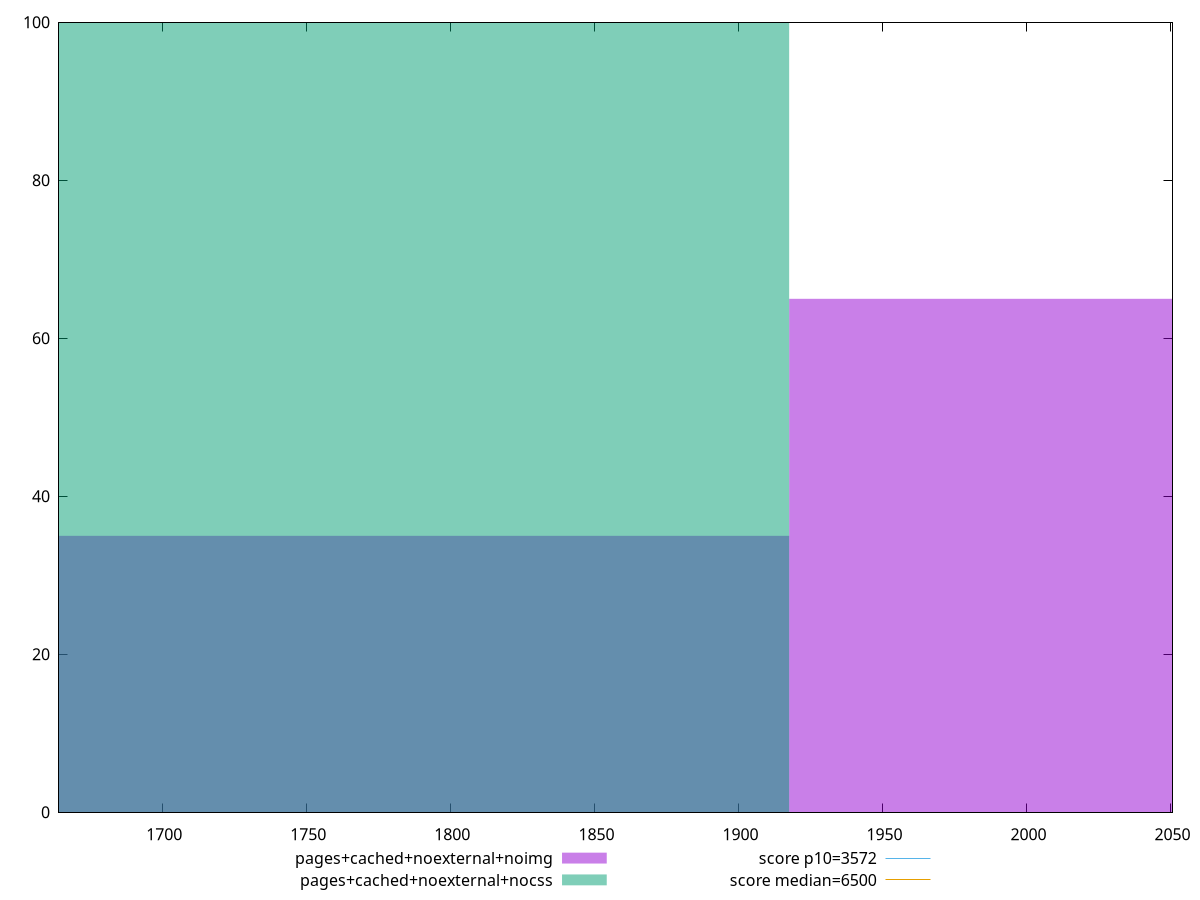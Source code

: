 reset

$pagesCachedNoexternalNoimg <<EOF
1743.2750615381406 35
2091.9300738457687 65
EOF

$pagesCachedNoexternalNocss <<EOF
1743.2750615381406 100
EOF

set key outside below
set boxwidth 348.6550123076281
set xrange [1664.1504999999997:2050.66715]
set yrange [0:100]
set trange [0:100]
set style fill transparent solid 0.5 noborder

set parametric
set terminal svg size 640, 500 enhanced background rgb 'white'
set output "report_00007_2020-12-11T15:55:29.892Z/first-cpu-idle/comparison/histogram/8_vs_9.svg"

plot $pagesCachedNoexternalNoimg title "pages+cached+noexternal+noimg" with boxes, \
     $pagesCachedNoexternalNocss title "pages+cached+noexternal+nocss" with boxes, \
     3572,t title "score p10=3572", \
     6500,t title "score median=6500"

reset

